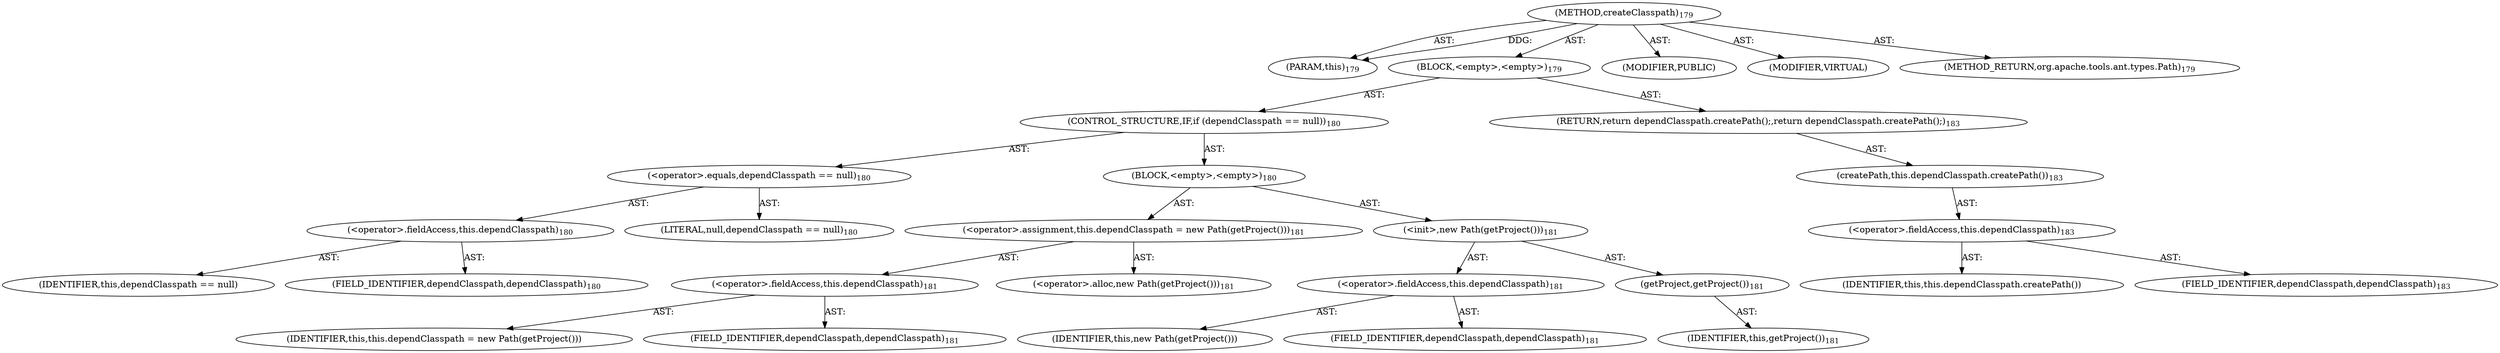 digraph "createClasspath" {  
"111669149699" [label = <(METHOD,createClasspath)<SUB>179</SUB>> ]
"115964116992" [label = <(PARAM,this)<SUB>179</SUB>> ]
"25769803781" [label = <(BLOCK,&lt;empty&gt;,&lt;empty&gt;)<SUB>179</SUB>> ]
"47244640258" [label = <(CONTROL_STRUCTURE,IF,if (dependClasspath == null))<SUB>180</SUB>> ]
"30064771081" [label = <(&lt;operator&gt;.equals,dependClasspath == null)<SUB>180</SUB>> ]
"30064771082" [label = <(&lt;operator&gt;.fieldAccess,this.dependClasspath)<SUB>180</SUB>> ]
"68719476785" [label = <(IDENTIFIER,this,dependClasspath == null)> ]
"55834574853" [label = <(FIELD_IDENTIFIER,dependClasspath,dependClasspath)<SUB>180</SUB>> ]
"90194313218" [label = <(LITERAL,null,dependClasspath == null)<SUB>180</SUB>> ]
"25769803782" [label = <(BLOCK,&lt;empty&gt;,&lt;empty&gt;)<SUB>180</SUB>> ]
"30064771083" [label = <(&lt;operator&gt;.assignment,this.dependClasspath = new Path(getProject()))<SUB>181</SUB>> ]
"30064771084" [label = <(&lt;operator&gt;.fieldAccess,this.dependClasspath)<SUB>181</SUB>> ]
"68719476786" [label = <(IDENTIFIER,this,this.dependClasspath = new Path(getProject()))> ]
"55834574854" [label = <(FIELD_IDENTIFIER,dependClasspath,dependClasspath)<SUB>181</SUB>> ]
"30064771085" [label = <(&lt;operator&gt;.alloc,new Path(getProject()))<SUB>181</SUB>> ]
"30064771086" [label = <(&lt;init&gt;,new Path(getProject()))<SUB>181</SUB>> ]
"30064771087" [label = <(&lt;operator&gt;.fieldAccess,this.dependClasspath)<SUB>181</SUB>> ]
"68719476787" [label = <(IDENTIFIER,this,new Path(getProject()))> ]
"55834574855" [label = <(FIELD_IDENTIFIER,dependClasspath,dependClasspath)<SUB>181</SUB>> ]
"30064771088" [label = <(getProject,getProject())<SUB>181</SUB>> ]
"68719476736" [label = <(IDENTIFIER,this,getProject())<SUB>181</SUB>> ]
"146028888065" [label = <(RETURN,return dependClasspath.createPath();,return dependClasspath.createPath();)<SUB>183</SUB>> ]
"30064771089" [label = <(createPath,this.dependClasspath.createPath())<SUB>183</SUB>> ]
"30064771090" [label = <(&lt;operator&gt;.fieldAccess,this.dependClasspath)<SUB>183</SUB>> ]
"68719476788" [label = <(IDENTIFIER,this,this.dependClasspath.createPath())> ]
"55834574856" [label = <(FIELD_IDENTIFIER,dependClasspath,dependClasspath)<SUB>183</SUB>> ]
"133143986202" [label = <(MODIFIER,PUBLIC)> ]
"133143986203" [label = <(MODIFIER,VIRTUAL)> ]
"128849018883" [label = <(METHOD_RETURN,org.apache.tools.ant.types.Path)<SUB>179</SUB>> ]
  "111669149699" -> "115964116992"  [ label = "AST: "] 
  "111669149699" -> "25769803781"  [ label = "AST: "] 
  "111669149699" -> "133143986202"  [ label = "AST: "] 
  "111669149699" -> "133143986203"  [ label = "AST: "] 
  "111669149699" -> "128849018883"  [ label = "AST: "] 
  "25769803781" -> "47244640258"  [ label = "AST: "] 
  "25769803781" -> "146028888065"  [ label = "AST: "] 
  "47244640258" -> "30064771081"  [ label = "AST: "] 
  "47244640258" -> "25769803782"  [ label = "AST: "] 
  "30064771081" -> "30064771082"  [ label = "AST: "] 
  "30064771081" -> "90194313218"  [ label = "AST: "] 
  "30064771082" -> "68719476785"  [ label = "AST: "] 
  "30064771082" -> "55834574853"  [ label = "AST: "] 
  "25769803782" -> "30064771083"  [ label = "AST: "] 
  "25769803782" -> "30064771086"  [ label = "AST: "] 
  "30064771083" -> "30064771084"  [ label = "AST: "] 
  "30064771083" -> "30064771085"  [ label = "AST: "] 
  "30064771084" -> "68719476786"  [ label = "AST: "] 
  "30064771084" -> "55834574854"  [ label = "AST: "] 
  "30064771086" -> "30064771087"  [ label = "AST: "] 
  "30064771086" -> "30064771088"  [ label = "AST: "] 
  "30064771087" -> "68719476787"  [ label = "AST: "] 
  "30064771087" -> "55834574855"  [ label = "AST: "] 
  "30064771088" -> "68719476736"  [ label = "AST: "] 
  "146028888065" -> "30064771089"  [ label = "AST: "] 
  "30064771089" -> "30064771090"  [ label = "AST: "] 
  "30064771090" -> "68719476788"  [ label = "AST: "] 
  "30064771090" -> "55834574856"  [ label = "AST: "] 
  "111669149699" -> "115964116992"  [ label = "DDG: "] 
}
